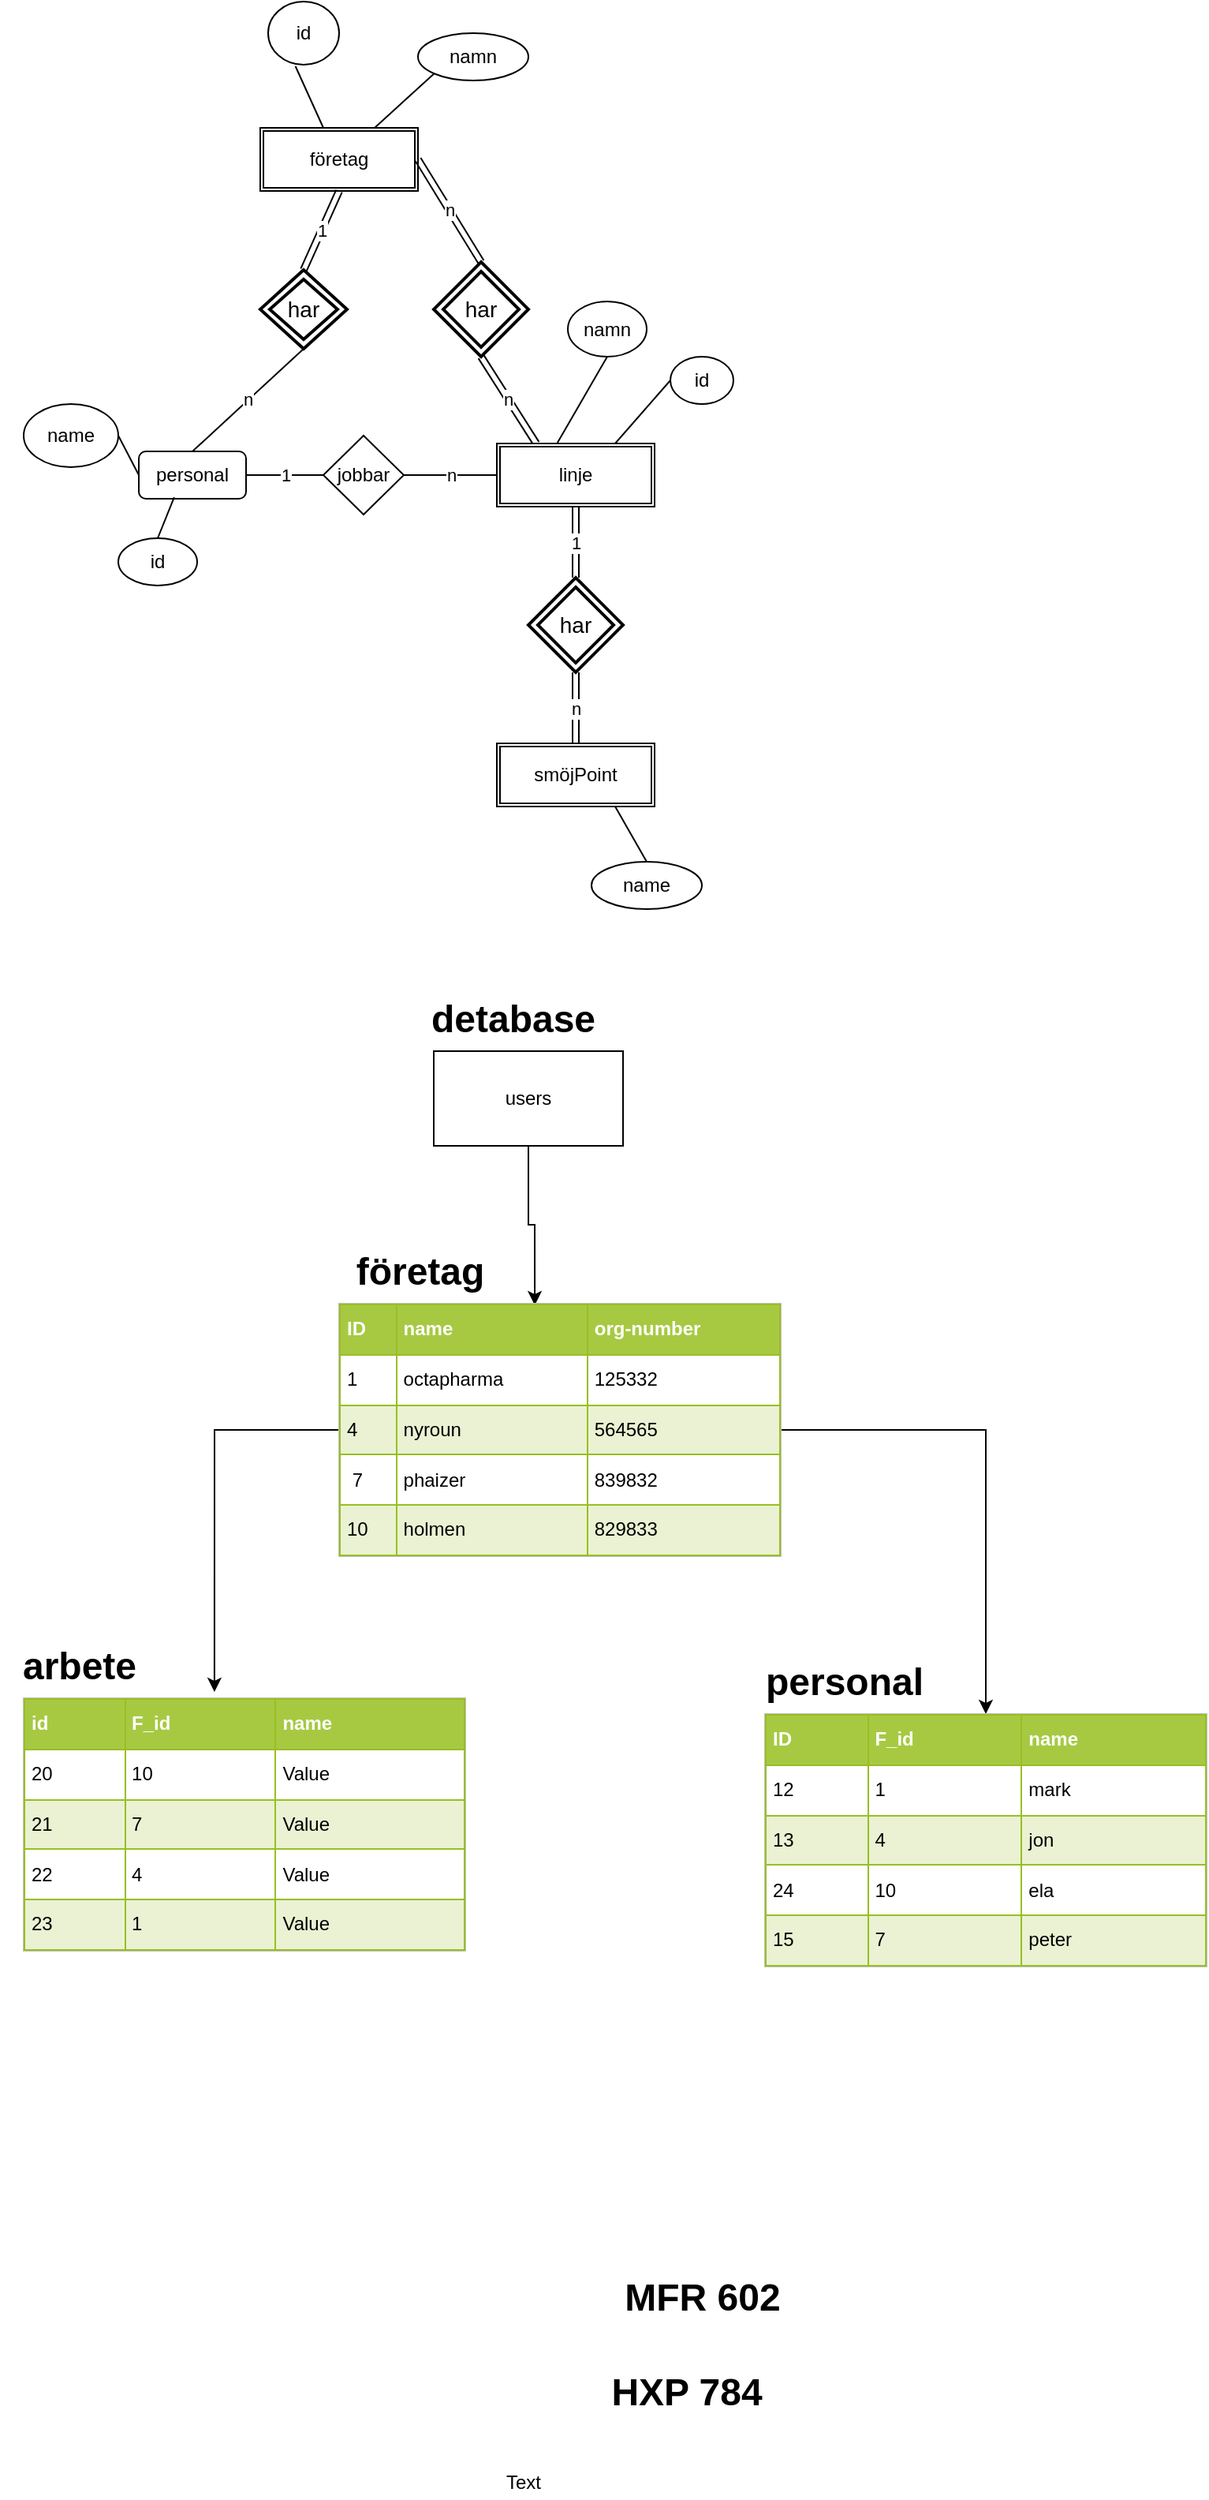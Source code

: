 <mxfile version="12.2.4"><diagram id="8s_7n5c8ZxxpgP7rZRDl"><mxGraphModel dx="1040" dy="618" grid="1" gridSize="10" guides="1" tooltips="1" connect="1" arrows="1" fold="1" page="1" pageScale="1" pageWidth="850" pageHeight="1100" math="0" shadow="0"><root><mxCell id="0"/><mxCell id="1" parent="0"/><mxCell id="3" value="namn" style="ellipse;whiteSpace=wrap;html=1;" vertex="1" parent="1"><mxGeometry x="440" y="105" width="70" height="30" as="geometry"/></mxCell><mxCell id="4" value="id" style="ellipse;whiteSpace=wrap;html=1;" vertex="1" parent="1"><mxGeometry x="345" y="85" width="45" height="40" as="geometry"/></mxCell><mxCell id="5" value="" style="endArrow=none;html=1;entryX=0.385;entryY=1.025;entryDx=0;entryDy=0;entryPerimeter=0;exitX=0.5;exitY=0;exitDx=0;exitDy=0;" edge="1" parent="1" target="4"><mxGeometry width="50" height="50" relative="1" as="geometry"><mxPoint x="380" y="165" as="sourcePoint"/><mxPoint x="370" y="230" as="targetPoint"/></mxGeometry></mxCell><mxCell id="6" value="" style="endArrow=none;html=1;entryX=0;entryY=1;entryDx=0;entryDy=0;exitX=0.825;exitY=0;exitDx=0;exitDy=0;exitPerimeter=0;" edge="1" parent="1" target="3"><mxGeometry width="50" height="50" relative="1" as="geometry"><mxPoint x="412.5" y="165" as="sourcePoint"/><mxPoint x="370" y="230" as="targetPoint"/></mxGeometry></mxCell><mxCell id="9" value="personal" style="rounded=1;whiteSpace=wrap;html=1;" vertex="1" parent="1"><mxGeometry x="263" y="370" width="68" height="30" as="geometry"/></mxCell><mxCell id="10" value="n" style="endArrow=none;html=1;entryX=0.5;entryY=1;entryDx=0;entryDy=0;exitX=0.5;exitY=0;exitDx=0;exitDy=0;" edge="1" parent="1" source="9" target="25"><mxGeometry width="50" height="50" relative="1" as="geometry"><mxPoint x="320" y="470" as="sourcePoint"/><mxPoint x="380" y="310" as="targetPoint"/></mxGeometry></mxCell><mxCell id="16" value="name" style="ellipse;whiteSpace=wrap;html=1;" vertex="1" parent="1"><mxGeometry x="190" y="340" width="60" height="40" as="geometry"/></mxCell><mxCell id="17" value="" style="endArrow=none;html=1;entryX=0;entryY=0.5;entryDx=0;entryDy=0;exitX=1;exitY=0.5;exitDx=0;exitDy=0;" edge="1" parent="1" source="16" target="9"><mxGeometry width="50" height="50" relative="1" as="geometry"><mxPoint x="190" y="470" as="sourcePoint"/><mxPoint x="240" y="420" as="targetPoint"/></mxGeometry></mxCell><mxCell id="18" value="id" style="ellipse;whiteSpace=wrap;html=1;" vertex="1" parent="1"><mxGeometry x="250" y="425" width="50" height="30" as="geometry"/></mxCell><mxCell id="19" value="" style="endArrow=none;html=1;entryX=0.33;entryY=0.967;entryDx=0;entryDy=0;entryPerimeter=0;exitX=0.5;exitY=0;exitDx=0;exitDy=0;" edge="1" parent="1" source="18" target="9"><mxGeometry width="50" height="50" relative="1" as="geometry"><mxPoint x="210" y="550" as="sourcePoint"/><mxPoint x="260" y="500" as="targetPoint"/></mxGeometry></mxCell><mxCell id="21" value="företag" style="shape=ext;double=1;rounded=0;whiteSpace=wrap;html=1;" vertex="1" parent="1"><mxGeometry x="340" y="165" width="100" height="40" as="geometry"/></mxCell><mxCell id="22" value="1" style="shape=link;html=1;entryX=0.5;entryY=1;entryDx=0;entryDy=0;exitX=0.5;exitY=0;exitDx=0;exitDy=0;" edge="1" parent="1" source="25" target="21"><mxGeometry width="50" height="50" relative="1" as="geometry"><mxPoint x="380" y="260" as="sourcePoint"/><mxPoint x="300" y="250" as="targetPoint"/><Array as="points"/></mxGeometry></mxCell><mxCell id="24" value="namn" style="ellipse;whiteSpace=wrap;html=1;" vertex="1" parent="1"><mxGeometry x="535" y="275" width="50" height="35" as="geometry"/></mxCell><mxCell id="25" value="har" style="shape=rhombus;double=1;strokeWidth=2;fontSize=17;perimeter=rhombusPerimeter;whiteSpace=wrap;html=1;align=center;fontSize=14;" vertex="1" parent="1"><mxGeometry x="340" y="255" width="55" height="50" as="geometry"/></mxCell><mxCell id="26" value="" style="endArrow=none;html=1;entryX=0.5;entryY=1;entryDx=0;entryDy=0;exitX=0.37;exitY=0.05;exitDx=0;exitDy=0;exitPerimeter=0;" edge="1" parent="1" source="35" target="24"><mxGeometry width="50" height="50" relative="1" as="geometry"><mxPoint x="642" y="164" as="sourcePoint"/><mxPoint x="270" y="590" as="targetPoint"/></mxGeometry></mxCell><mxCell id="27" value="id" style="ellipse;whiteSpace=wrap;html=1;" vertex="1" parent="1"><mxGeometry x="600" y="310" width="40" height="30" as="geometry"/></mxCell><mxCell id="28" value="" style="endArrow=none;html=1;entryX=0;entryY=0.5;entryDx=0;entryDy=0;exitX=0.75;exitY=0;exitDx=0;exitDy=0;" edge="1" parent="1" source="35" target="27"><mxGeometry width="50" height="50" relative="1" as="geometry"><mxPoint x="690" y="175" as="sourcePoint"/><mxPoint x="690" y="110" as="targetPoint"/></mxGeometry></mxCell><mxCell id="31" value="har" style="shape=rhombus;double=1;strokeWidth=2;fontSize=17;perimeter=rhombusPerimeter;whiteSpace=wrap;html=1;align=center;fontSize=14;" vertex="1" parent="1"><mxGeometry x="450" y="250" width="60" height="60" as="geometry"/></mxCell><mxCell id="33" value="n" style="shape=link;html=1;entryX=0.25;entryY=0;entryDx=0;entryDy=0;exitX=0.5;exitY=1;exitDx=0;exitDy=0;" edge="1" parent="1" source="31" target="35"><mxGeometry width="50" height="50" relative="1" as="geometry"><mxPoint x="397.5" y="320" as="sourcePoint"/><mxPoint x="610" y="185" as="targetPoint"/><Array as="points"/></mxGeometry></mxCell><mxCell id="34" value="n" style="shape=link;html=1;entryX=0.5;entryY=0;entryDx=0;entryDy=0;exitX=1;exitY=0.5;exitDx=0;exitDy=0;" edge="1" parent="1" source="21" target="31"><mxGeometry width="50" height="50" relative="1" as="geometry"><mxPoint x="560" y="197.5" as="sourcePoint"/><mxPoint x="620" y="195" as="targetPoint"/><Array as="points"/></mxGeometry></mxCell><mxCell id="35" value="linje" style="shape=ext;double=1;rounded=0;whiteSpace=wrap;html=1;" vertex="1" parent="1"><mxGeometry x="490" y="365" width="100" height="40" as="geometry"/></mxCell><mxCell id="37" value="har" style="shape=rhombus;double=1;strokeWidth=2;fontSize=17;perimeter=rhombusPerimeter;whiteSpace=wrap;html=1;align=center;fontSize=14;" vertex="1" parent="1"><mxGeometry x="510" y="450" width="60" height="60" as="geometry"/></mxCell><mxCell id="38" value="1" style="shape=link;html=1;exitX=0.5;exitY=0;exitDx=0;exitDy=0;entryX=0.5;entryY=1;entryDx=0;entryDy=0;" edge="1" parent="1" source="37" target="35"><mxGeometry width="50" height="50" relative="1" as="geometry"><mxPoint x="560" y="197.5" as="sourcePoint"/><mxPoint x="630" y="197.5" as="targetPoint"/><Array as="points"/></mxGeometry></mxCell><mxCell id="39" value="n" style="shape=link;html=1;entryX=0.5;entryY=1;entryDx=0;entryDy=0;exitX=0.5;exitY=0;exitDx=0;exitDy=0;" edge="1" parent="1" source="40" target="37"><mxGeometry width="50" height="50" relative="1" as="geometry"><mxPoint x="670" y="430" as="sourcePoint"/><mxPoint x="680" y="217.5" as="targetPoint"/><Array as="points"/></mxGeometry></mxCell><mxCell id="40" value="smöjPoint" style="shape=ext;double=1;rounded=0;whiteSpace=wrap;html=1;" vertex="1" parent="1"><mxGeometry x="490" y="555" width="100" height="40" as="geometry"/></mxCell><mxCell id="43" value="name" style="ellipse;whiteSpace=wrap;html=1;" vertex="1" parent="1"><mxGeometry x="550" y="630" width="70" height="30" as="geometry"/></mxCell><mxCell id="44" value="" style="endArrow=none;html=1;exitX=0.75;exitY=1;exitDx=0;exitDy=0;entryX=0.5;entryY=0;entryDx=0;entryDy=0;" edge="1" parent="1" source="40" target="43"><mxGeometry width="50" height="50" relative="1" as="geometry"><mxPoint x="705" y="177.5" as="sourcePoint"/><mxPoint x="730" y="575" as="targetPoint"/></mxGeometry></mxCell><mxCell id="49" value="jobbar" style="rhombus;whiteSpace=wrap;html=1;" vertex="1" parent="1"><mxGeometry x="380" y="360" width="51" height="50" as="geometry"/></mxCell><mxCell id="51" value="1" style="endArrow=none;html=1;entryX=0;entryY=0.5;entryDx=0;entryDy=0;exitX=1;exitY=0.5;exitDx=0;exitDy=0;" edge="1" parent="1" source="9" target="49"><mxGeometry width="50" height="50" relative="1" as="geometry"><mxPoint x="190" y="730" as="sourcePoint"/><mxPoint x="240" y="680" as="targetPoint"/></mxGeometry></mxCell><mxCell id="52" value="n" style="endArrow=none;html=1;entryX=0;entryY=0.5;entryDx=0;entryDy=0;exitX=1;exitY=0.5;exitDx=0;exitDy=0;" edge="1" parent="1" source="49" target="35"><mxGeometry width="50" height="50" relative="1" as="geometry"><mxPoint x="190" y="730" as="sourcePoint"/><mxPoint x="240" y="680" as="targetPoint"/></mxGeometry></mxCell><mxCell id="65" style="edgeStyle=orthogonalEdgeStyle;rounded=0;orthogonalLoop=1;jettySize=auto;html=1;exitX=0.5;exitY=1;exitDx=0;exitDy=0;entryX=0.443;entryY=0.006;entryDx=0;entryDy=0;entryPerimeter=0;" edge="1" parent="1" source="53" target="63"><mxGeometry relative="1" as="geometry"/></mxCell><mxCell id="53" value="users" style="rounded=0;whiteSpace=wrap;html=1;" vertex="1" parent="1"><mxGeometry x="450" y="750" width="120" height="60" as="geometry"/></mxCell><mxCell id="68" style="edgeStyle=orthogonalEdgeStyle;rounded=0;orthogonalLoop=1;jettySize=auto;html=1;exitX=1;exitY=0.5;exitDx=0;exitDy=0;entryX=0.5;entryY=0;entryDx=0;entryDy=0;" edge="1" parent="1" source="63" target="67"><mxGeometry relative="1" as="geometry"/></mxCell><mxCell id="75" style="edgeStyle=orthogonalEdgeStyle;rounded=0;orthogonalLoop=1;jettySize=auto;html=1;entryX=0.432;entryY=-0.025;entryDx=0;entryDy=0;entryPerimeter=0;exitX=0;exitY=0.5;exitDx=0;exitDy=0;" edge="1" parent="1" source="63" target="70"><mxGeometry relative="1" as="geometry"/></mxCell><mxCell id="63" value="&lt;table border=&quot;1&quot; width=&quot;100%&quot; cellpadding=&quot;4&quot; style=&quot;width: 100% ; height: 100% ; border-collapse: collapse&quot;&gt;&lt;tbody&gt;&lt;tr style=&quot;background-color: #a7c942 ; color: #ffffff ; border: 1px solid #98bf21&quot;&gt;&lt;th align=&quot;left&quot;&gt;ID&lt;/th&gt;&lt;th align=&quot;left&quot;&gt;name&lt;/th&gt;&lt;th align=&quot;left&quot;&gt;org-number&lt;/th&gt;&lt;/tr&gt;&lt;tr style=&quot;border: 1px solid #98bf21&quot;&gt;&lt;td&gt;1&lt;/td&gt;&lt;td&gt;octapharma&amp;nbsp;&lt;/td&gt;&lt;td&gt;125332&lt;/td&gt;&lt;/tr&gt;&lt;tr style=&quot;background-color: #eaf2d3 ; border: 1px solid #98bf21&quot;&gt;&lt;td&gt;4&lt;/td&gt;&lt;td&gt;nyroun&lt;/td&gt;&lt;td&gt;564565&lt;/td&gt;&lt;/tr&gt;&lt;tr style=&quot;border: 1px solid #98bf21&quot;&gt;&lt;td&gt;&amp;nbsp;7&lt;/td&gt;&lt;td&gt;phaizer&lt;/td&gt;&lt;td&gt;839832&lt;/td&gt;&lt;/tr&gt;&lt;tr style=&quot;background-color: #eaf2d3 ; border: 1px solid #98bf21&quot;&gt;&lt;td&gt;10&lt;/td&gt;&lt;td&gt;holmen&lt;/td&gt;&lt;td&gt;829833&lt;/td&gt;&lt;/tr&gt;&lt;/tbody&gt;&lt;/table&gt;" style="text;html=1;strokeColor=#c0c0c0;fillColor=#ffffff;overflow=fill;rounded=0;" vertex="1" parent="1"><mxGeometry x="390" y="910" width="280" height="160" as="geometry"/></mxCell><mxCell id="67" value="&lt;table border=&quot;1&quot; width=&quot;100%&quot; cellpadding=&quot;4&quot; style=&quot;width: 100% ; height: 100% ; border-collapse: collapse&quot;&gt;&lt;tbody&gt;&lt;tr style=&quot;background-color: #a7c942 ; color: #ffffff ; border: 1px solid #98bf21&quot;&gt;&lt;th align=&quot;left&quot;&gt;ID&lt;/th&gt;&lt;th align=&quot;left&quot;&gt;F_id&lt;/th&gt;&lt;th align=&quot;left&quot;&gt;name&lt;/th&gt;&lt;/tr&gt;&lt;tr style=&quot;border: 1px solid #98bf21&quot;&gt;&lt;td&gt;12&lt;/td&gt;&lt;td&gt;1&lt;/td&gt;&lt;td&gt;mark&lt;/td&gt;&lt;/tr&gt;&lt;tr style=&quot;background-color: #eaf2d3 ; border: 1px solid #98bf21&quot;&gt;&lt;td&gt;13&lt;/td&gt;&lt;td&gt;4&lt;/td&gt;&lt;td&gt;jon&lt;/td&gt;&lt;/tr&gt;&lt;tr style=&quot;border: 1px solid #98bf21&quot;&gt;&lt;td&gt;24&lt;/td&gt;&lt;td&gt;10&lt;/td&gt;&lt;td&gt;ela&lt;/td&gt;&lt;/tr&gt;&lt;tr style=&quot;background-color: #eaf2d3 ; border: 1px solid #98bf21&quot;&gt;&lt;td&gt;15&lt;/td&gt;&lt;td&gt;7&lt;/td&gt;&lt;td&gt;peter&lt;/td&gt;&lt;/tr&gt;&lt;/tbody&gt;&lt;/table&gt;" style="text;html=1;strokeColor=#c0c0c0;fillColor=#ffffff;overflow=fill;rounded=0;" vertex="1" parent="1"><mxGeometry x="660" y="1170" width="280" height="160" as="geometry"/></mxCell><mxCell id="70" value="&lt;table border=&quot;1&quot; width=&quot;100%&quot; cellpadding=&quot;4&quot; style=&quot;width: 100% ; height: 100% ; border-collapse: collapse&quot;&gt;&lt;tbody&gt;&lt;tr style=&quot;background-color: #a7c942 ; color: #ffffff ; border: 1px solid #98bf21&quot;&gt;&lt;th align=&quot;left&quot;&gt;id&lt;/th&gt;&lt;th align=&quot;left&quot;&gt;F_id&lt;/th&gt;&lt;th align=&quot;left&quot;&gt;name&lt;/th&gt;&lt;/tr&gt;&lt;tr style=&quot;border: 1px solid #98bf21&quot;&gt;&lt;td&gt;20&lt;/td&gt;&lt;td&gt;10&lt;/td&gt;&lt;td&gt;Value&amp;nbsp;&lt;/td&gt;&lt;/tr&gt;&lt;tr style=&quot;background-color: #eaf2d3 ; border: 1px solid #98bf21&quot;&gt;&lt;td&gt;21&lt;/td&gt;&lt;td&gt;7&lt;/td&gt;&lt;td&gt;Value&amp;nbsp;&lt;/td&gt;&lt;/tr&gt;&lt;tr style=&quot;border: 1px solid #98bf21&quot;&gt;&lt;td&gt;22&lt;/td&gt;&lt;td&gt;4&lt;/td&gt;&lt;td&gt;Value&amp;nbsp;&lt;/td&gt;&lt;/tr&gt;&lt;tr style=&quot;background-color: #eaf2d3 ; border: 1px solid #98bf21&quot;&gt;&lt;td&gt;23&lt;/td&gt;&lt;td&gt;1&lt;/td&gt;&lt;td&gt;Value&lt;/td&gt;&lt;/tr&gt;&lt;/tbody&gt;&lt;/table&gt;" style="text;html=1;strokeColor=#c0c0c0;fillColor=#ffffff;overflow=fill;rounded=0;" vertex="1" parent="1"><mxGeometry x="190" y="1160" width="280" height="160" as="geometry"/></mxCell><mxCell id="71" value="arbete" style="text;strokeColor=none;fillColor=none;html=1;fontSize=24;fontStyle=1;verticalAlign=middle;align=center;" vertex="1" parent="1"><mxGeometry x="175" y="1120" width="100" height="40" as="geometry"/></mxCell><mxCell id="72" value="personal" style="text;strokeColor=none;fillColor=none;html=1;fontSize=24;fontStyle=1;verticalAlign=middle;align=center;" vertex="1" parent="1"><mxGeometry x="660" y="1130" width="100" height="40" as="geometry"/></mxCell><mxCell id="73" value="företag" style="text;strokeColor=none;fillColor=none;html=1;fontSize=24;fontStyle=1;verticalAlign=middle;align=center;" vertex="1" parent="1"><mxGeometry x="391" y="870" width="100" height="40" as="geometry"/></mxCell><mxCell id="74" value="detabase" style="text;strokeColor=none;fillColor=none;html=1;fontSize=24;fontStyle=1;verticalAlign=middle;align=center;" vertex="1" parent="1"><mxGeometry x="450" y="710" width="100" height="40" as="geometry"/></mxCell><mxCell id="77" value="MFR 602" style="text;strokeColor=none;fillColor=none;html=1;fontSize=24;fontStyle=1;verticalAlign=middle;align=center;" vertex="1" parent="1"><mxGeometry x="570" y="1520" width="100" height="40" as="geometry"/></mxCell><mxCell id="78" value="HXP 784" style="text;strokeColor=none;fillColor=none;html=1;fontSize=24;fontStyle=1;verticalAlign=middle;align=center;" vertex="1" parent="1"><mxGeometry x="560" y="1580" width="100" height="40" as="geometry"/></mxCell><mxCell id="79" value="Text" style="text;html=1;resizable=0;points=[];autosize=1;align=left;verticalAlign=top;spacingTop=-4;" vertex="1" parent="1"><mxGeometry x="494" y="1647" width="40" height="20" as="geometry"/></mxCell></root></mxGraphModel></diagram></mxfile>
